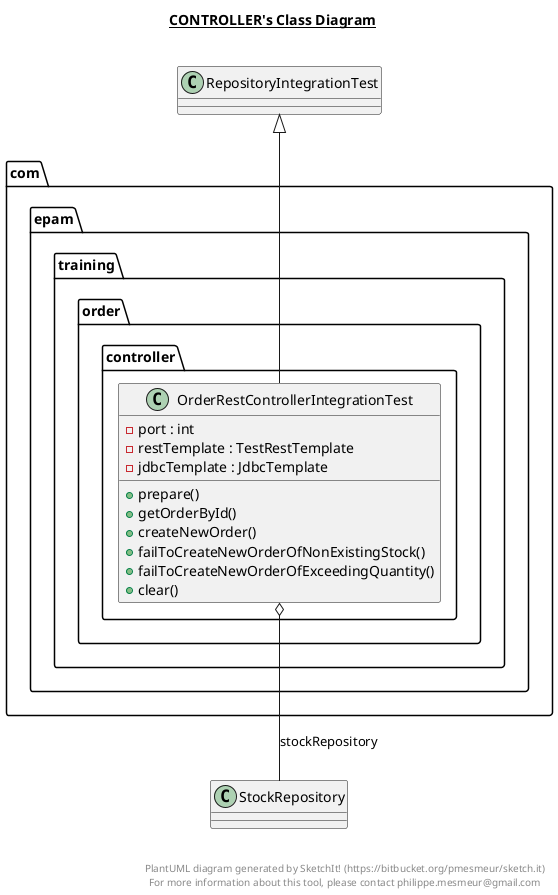 @startuml

title __CONTROLLER's Class Diagram__\n

  package com.epam.training {
    package com.epam.training.order {
      package com.epam.training.order.controller {
        class OrderRestControllerIntegrationTest {
            - port : int
            - restTemplate : TestRestTemplate
            - jdbcTemplate : JdbcTemplate
            + prepare()
            + getOrderById()
            + createNewOrder()
            + failToCreateNewOrderOfNonExistingStock()
            + failToCreateNewOrderOfExceedingQuantity()
            + clear()
        }
      }
    }
  }
  

  OrderRestControllerIntegrationTest -up-|> RepositoryIntegrationTest
  OrderRestControllerIntegrationTest o-- StockRepository : stockRepository


right footer


PlantUML diagram generated by SketchIt! (https://bitbucket.org/pmesmeur/sketch.it)
For more information about this tool, please contact philippe.mesmeur@gmail.com
endfooter

@enduml
